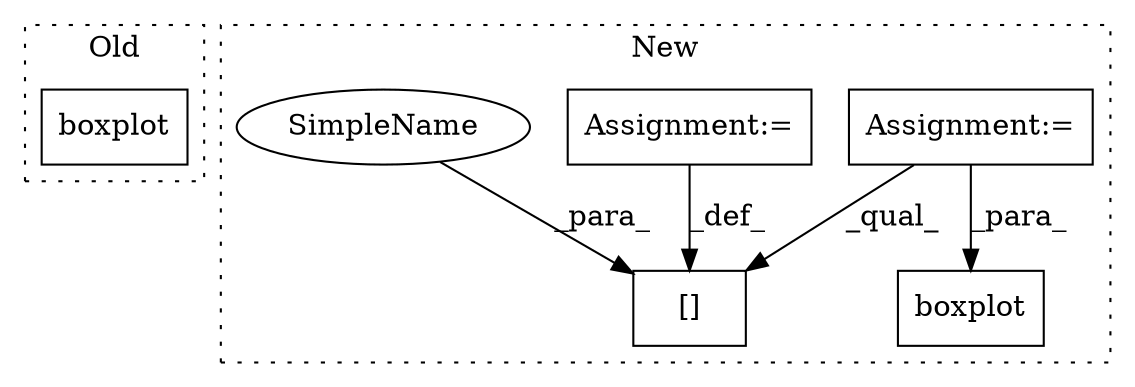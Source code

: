 digraph G {
subgraph cluster0 {
1 [label="boxplot" a="32" s="2820,2844" l="8,1" shape="box"];
label = "Old";
style="dotted";
}
subgraph cluster1 {
2 [label="boxplot" a="32" s="2782,2822" l="8,1" shape="box"];
3 [label="Assignment:=" a="7" s="2338" l="1" shape="box"];
4 [label="[]" a="2" s="2734,2751" l="11,1" shape="box"];
5 [label="Assignment:=" a="7" s="2752" l="1" shape="box"];
6 [label="SimpleName" a="42" s="2745" l="6" shape="ellipse"];
label = "New";
style="dotted";
}
3 -> 4 [label="_qual_"];
3 -> 2 [label="_para_"];
5 -> 4 [label="_def_"];
6 -> 4 [label="_para_"];
}